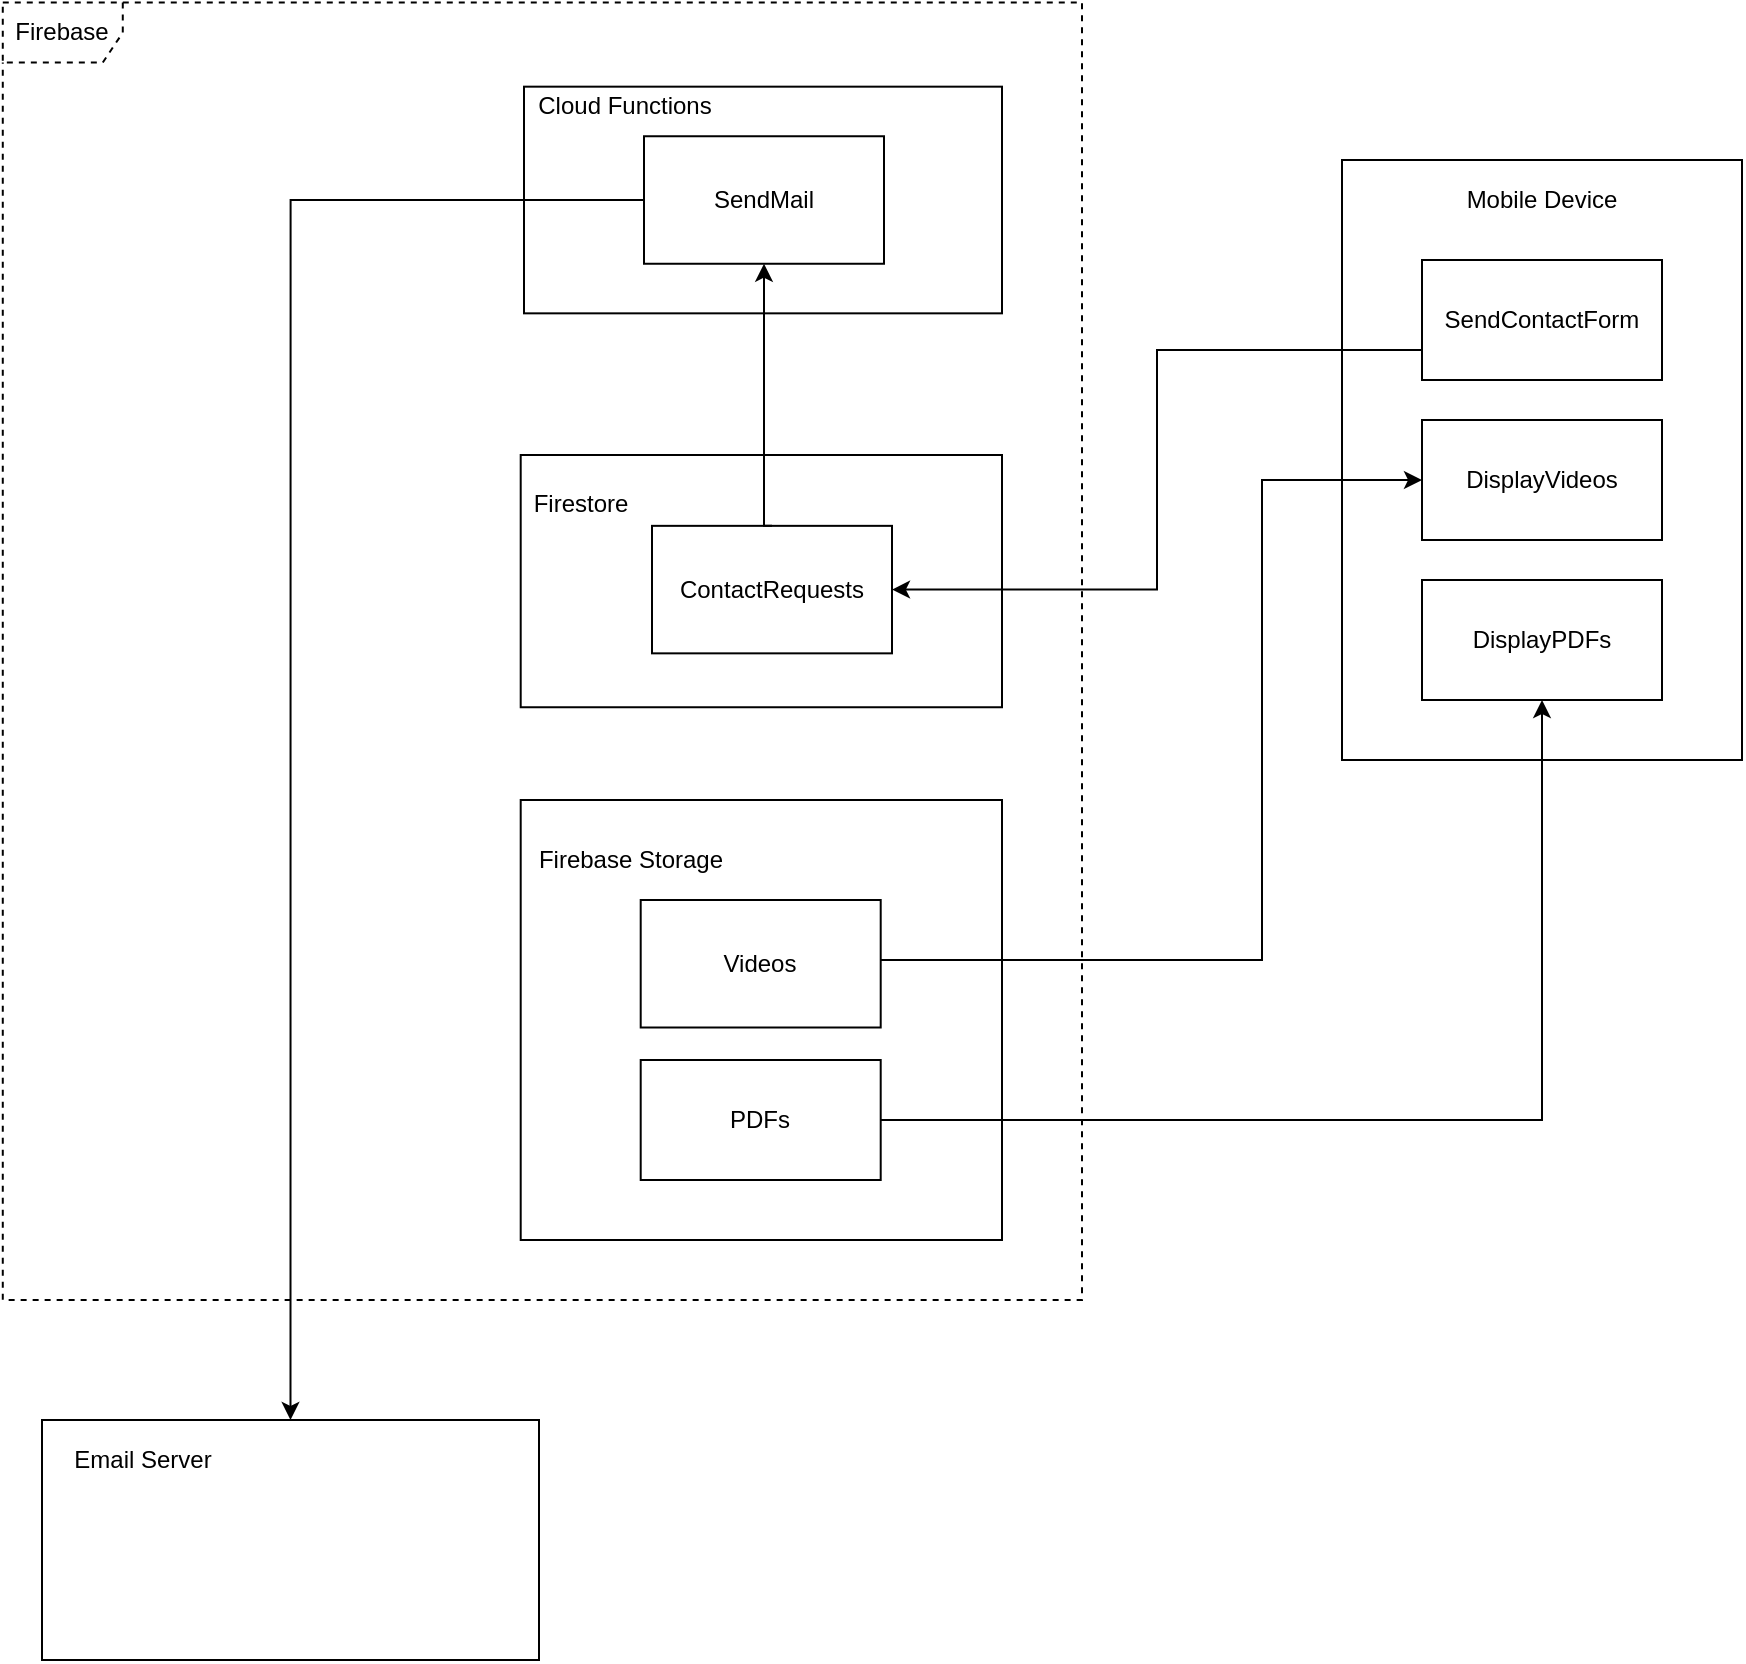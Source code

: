<mxfile version="13.7.3" type="device" pages="4"><diagram id="bMT0CShVq08Ej2n9uF70" name="Logical View"><mxGraphModel dx="1826" dy="3067" grid="1" gridSize="10" guides="1" tooltips="1" connect="1" arrows="1" fold="1" page="1" pageScale="1" pageWidth="850" pageHeight="1100" math="0" shadow="0"><root><mxCell id="0"/><mxCell id="1" parent="0"/><mxCell id="km49-5WfYTzUj_jQ60ud-4" value="" style="group" parent="1" vertex="1" connectable="0"><mxGeometry x="70" y="-1030" width="510" height="550" as="geometry"/></mxCell><mxCell id="km49-5WfYTzUj_jQ60ud-5" value="Firebase" style="shape=umlFrame;whiteSpace=wrap;html=1;dashed=1;gradientColor=#ffffff;" parent="km49-5WfYTzUj_jQ60ud-4" vertex="1"><mxGeometry x="-39.61" y="-98.71" width="539.61" height="648.71" as="geometry"/></mxCell><mxCell id="km49-5WfYTzUj_jQ60ud-13" value="" style="html=1;gradientColor=#ffffff;align=left;" parent="km49-5WfYTzUj_jQ60ud-4" vertex="1"><mxGeometry x="219.35" y="127.5" width="240.65" height="126.126" as="geometry"/></mxCell><mxCell id="km49-5WfYTzUj_jQ60ud-15" value="Firestore" style="text;html=1;resizable=0;autosize=1;align=center;verticalAlign=middle;points=[];fillColor=none;strokeColor=none;rounded=0;dashed=1;" parent="km49-5WfYTzUj_jQ60ud-4" vertex="1"><mxGeometry x="219.349" y="141.671" width="60" height="20" as="geometry"/></mxCell><mxCell id="XN94J7wR7XLBF-y_5Wc6-11" value="" style="html=1;gradientColor=#ffffff;align=left;" parent="km49-5WfYTzUj_jQ60ud-4" vertex="1"><mxGeometry x="219.35" y="300" width="240.65" height="220" as="geometry"/></mxCell><mxCell id="XN94J7wR7XLBF-y_5Wc6-12" value="Firebase Storage" style="text;html=1;resizable=0;autosize=1;align=center;verticalAlign=middle;points=[];fillColor=none;strokeColor=none;rounded=0;dashed=1;" parent="km49-5WfYTzUj_jQ60ud-4" vertex="1"><mxGeometry x="219.349" y="320.001" width="110" height="20" as="geometry"/></mxCell><mxCell id="km49-5WfYTzUj_jQ60ud-12" value="" style="group" parent="km49-5WfYTzUj_jQ60ud-4" vertex="1" connectable="0"><mxGeometry x="221" y="-56.667" width="239" height="113.333" as="geometry"/></mxCell><mxCell id="km49-5WfYTzUj_jQ60ud-2" value="" style="html=1;gradientColor=#ffffff;align=left;" parent="km49-5WfYTzUj_jQ60ud-12" vertex="1"><mxGeometry width="239" height="113.333" as="geometry"/></mxCell><mxCell id="km49-5WfYTzUj_jQ60ud-3" value="Cloud Functions" style="text;html=1;resizable=0;autosize=1;align=center;verticalAlign=middle;points=[];fillColor=none;strokeColor=none;rounded=0;dashed=1;" parent="km49-5WfYTzUj_jQ60ud-12" vertex="1"><mxGeometry x="0.003" y="0.004" width="100" height="20" as="geometry"/></mxCell><mxCell id="ZtVKUkxPyJS5g0SBSnS4-1" value="SendMail" style="rounded=0;whiteSpace=wrap;html=1;" parent="km49-5WfYTzUj_jQ60ud-12" vertex="1"><mxGeometry x="60" y="24.792" width="120" height="63.75" as="geometry"/></mxCell><mxCell id="ZtVKUkxPyJS5g0SBSnS4-11" value="ContactRequests" style="rounded=0;whiteSpace=wrap;html=1;" parent="km49-5WfYTzUj_jQ60ud-4" vertex="1"><mxGeometry x="285" y="162.924" width="120" height="63.75" as="geometry"/></mxCell><mxCell id="ZtVKUkxPyJS5g0SBSnS4-15" value="Videos" style="rounded=0;whiteSpace=wrap;html=1;" parent="km49-5WfYTzUj_jQ60ud-4" vertex="1"><mxGeometry x="279.35" y="350" width="120" height="63.75" as="geometry"/></mxCell><mxCell id="ZtVKUkxPyJS5g0SBSnS4-17" value="PDFs" style="rounded=0;whiteSpace=wrap;html=1;" parent="km49-5WfYTzUj_jQ60ud-4" vertex="1"><mxGeometry x="279.35" y="430" width="120" height="60" as="geometry"/></mxCell><mxCell id="ZtVKUkxPyJS5g0SBSnS4-8" style="edgeStyle=orthogonalEdgeStyle;rounded=0;orthogonalLoop=1;jettySize=auto;html=1;exitX=0.5;exitY=0;exitDx=0;exitDy=0;entryX=0.5;entryY=1;entryDx=0;entryDy=0;" parent="km49-5WfYTzUj_jQ60ud-4" source="ZtVKUkxPyJS5g0SBSnS4-11" target="ZtVKUkxPyJS5g0SBSnS4-1" edge="1"><mxGeometry relative="1" as="geometry"><mxPoint x="610" y="30" as="sourcePoint"/><mxPoint x="411" y="28" as="targetPoint"/><Array as="points"><mxPoint x="341" y="163"/></Array></mxGeometry></mxCell><mxCell id="km49-5WfYTzUj_jQ60ud-11" value="" style="rounded=0;whiteSpace=wrap;html=1;gradientColor=#ffffff;" parent="1" vertex="1"><mxGeometry x="700" y="-1050" width="200" height="300" as="geometry"/></mxCell><mxCell id="XN94J7wR7XLBF-y_5Wc6-2" value="" style="group" parent="1" vertex="1" connectable="0"><mxGeometry x="50" y="-420" width="248.5" height="120" as="geometry"/></mxCell><mxCell id="XN94J7wR7XLBF-y_5Wc6-3" value="" style="html=1;gradientColor=#ffffff;align=left;" parent="XN94J7wR7XLBF-y_5Wc6-2" vertex="1"><mxGeometry width="248.5" height="120" as="geometry"/></mxCell><mxCell id="XN94J7wR7XLBF-y_5Wc6-4" value="Email Server" style="text;html=1;resizable=0;autosize=1;align=center;verticalAlign=middle;points=[];fillColor=none;strokeColor=none;rounded=0;dashed=1;" parent="XN94J7wR7XLBF-y_5Wc6-2" vertex="1"><mxGeometry x="10.004" y="10.004" width="80" height="20" as="geometry"/></mxCell><mxCell id="XN94J7wR7XLBF-y_5Wc6-6" style="edgeStyle=orthogonalEdgeStyle;rounded=0;orthogonalLoop=1;jettySize=auto;html=1;entryX=0.5;entryY=0;entryDx=0;entryDy=0;exitX=0;exitY=0.5;exitDx=0;exitDy=0;" parent="1" source="ZtVKUkxPyJS5g0SBSnS4-1" target="XN94J7wR7XLBF-y_5Wc6-3" edge="1"><mxGeometry relative="1" as="geometry"/></mxCell><mxCell id="XN94J7wR7XLBF-y_5Wc6-14" style="edgeStyle=orthogonalEdgeStyle;rounded=0;orthogonalLoop=1;jettySize=auto;html=1;entryX=0;entryY=0.5;entryDx=0;entryDy=0;" parent="1" source="ZtVKUkxPyJS5g0SBSnS4-15" target="ZtVKUkxPyJS5g0SBSnS4-12" edge="1"><mxGeometry relative="1" as="geometry"><mxPoint x="800" y="-800" as="targetPoint"/><Array as="points"><mxPoint x="660" y="-650"/><mxPoint x="660" y="-890"/></Array></mxGeometry></mxCell><mxCell id="ZtVKUkxPyJS5g0SBSnS4-10" style="edgeStyle=orthogonalEdgeStyle;rounded=0;orthogonalLoop=1;jettySize=auto;html=1;exitX=0;exitY=0.75;exitDx=0;exitDy=0;entryX=1;entryY=0.5;entryDx=0;entryDy=0;" parent="1" source="ZtVKUkxPyJS5g0SBSnS4-6" target="ZtVKUkxPyJS5g0SBSnS4-11" edge="1"><mxGeometry relative="1" as="geometry"/></mxCell><mxCell id="ZtVKUkxPyJS5g0SBSnS4-6" value="SendContactForm" style="rounded=0;whiteSpace=wrap;html=1;" parent="1" vertex="1"><mxGeometry x="740" y="-1000" width="120" height="60" as="geometry"/></mxCell><mxCell id="ZtVKUkxPyJS5g0SBSnS4-12" value="DisplayVideos" style="rounded=0;whiteSpace=wrap;html=1;" parent="1" vertex="1"><mxGeometry x="740" y="-920" width="120" height="60" as="geometry"/></mxCell><mxCell id="ZtVKUkxPyJS5g0SBSnS4-14" value="Mobile Device" style="text;html=1;strokeColor=none;fillColor=none;align=center;verticalAlign=middle;whiteSpace=wrap;rounded=0;" parent="1" vertex="1"><mxGeometry x="750" y="-1040" width="100" height="20" as="geometry"/></mxCell><mxCell id="ZtVKUkxPyJS5g0SBSnS4-18" value="DisplayPDFs" style="rounded=0;whiteSpace=wrap;html=1;" parent="1" vertex="1"><mxGeometry x="740" y="-840" width="120" height="60" as="geometry"/></mxCell><mxCell id="ZtVKUkxPyJS5g0SBSnS4-19" style="edgeStyle=orthogonalEdgeStyle;rounded=0;orthogonalLoop=1;jettySize=auto;html=1;exitX=1;exitY=0.5;exitDx=0;exitDy=0;entryX=0.5;entryY=1;entryDx=0;entryDy=0;" parent="1" source="ZtVKUkxPyJS5g0SBSnS4-17" target="ZtVKUkxPyJS5g0SBSnS4-18" edge="1"><mxGeometry relative="1" as="geometry"/></mxCell></root></mxGraphModel></diagram><diagram id="W8rGTQilipVuCinU4-Am" name="Physical View"><mxGraphModel dx="1264" dy="592" grid="1" gridSize="10" guides="1" tooltips="1" connect="1" arrows="1" fold="1" page="1" pageScale="1" pageWidth="850" pageHeight="1100" math="0" shadow="0"><root><mxCell id="aKV_XLUI-L4lT0sEZE_H-0"/><mxCell id="aKV_XLUI-L4lT0sEZE_H-1" parent="aKV_XLUI-L4lT0sEZE_H-0"/><mxCell id="aK20j644FgL5TDHcuYxx-0" value="Firebase" style="shape=umlFrame;whiteSpace=wrap;html=1;dashed=1;gradientColor=#ffffff;" parent="aKV_XLUI-L4lT0sEZE_H-1" vertex="1"><mxGeometry x="40" y="40" width="260" height="360" as="geometry"/></mxCell><mxCell id="gJoaXDOzKBi1SrwI4a74-1" style="edgeStyle=orthogonalEdgeStyle;rounded=0;orthogonalLoop=1;jettySize=auto;html=1;entryX=-0.004;entryY=0.81;entryDx=0;entryDy=0;entryPerimeter=0;" parent="aKV_XLUI-L4lT0sEZE_H-1" source="kFizrRC1tmIKcm3bV-50-24" target="2Xi1L11MYhu1eCt4mAyI-0" edge="1"><mxGeometry relative="1" as="geometry"/></mxCell><mxCell id="kFizrRC1tmIKcm3bV-50-24" value="Firebase Storage" style="aspect=fixed;perimeter=ellipsePerimeter;html=1;align=center;shadow=0;dashed=0;spacingTop=3;image;image=img/lib/active_directory/generic_server.svg;" parent="aKV_XLUI-L4lT0sEZE_H-1" vertex="1"><mxGeometry x="218" y="290" width="39.2" height="70" as="geometry"/></mxCell><mxCell id="kFizrRC1tmIKcm3bV-50-25" value="Firebase" style="aspect=fixed;perimeter=ellipsePerimeter;html=1;align=center;shadow=0;dashed=0;spacingTop=3;image;image=img/lib/active_directory/generic_server.svg;" parent="aKV_XLUI-L4lT0sEZE_H-1" vertex="1"><mxGeometry x="218" y="175" width="39.2" height="70" as="geometry"/></mxCell><mxCell id="gJoaXDOzKBi1SrwI4a74-2" style="edgeStyle=orthogonalEdgeStyle;rounded=0;orthogonalLoop=1;jettySize=auto;html=1;exitX=0;exitY=0.5;exitDx=0;exitDy=0;entryX=0.5;entryY=0;entryDx=0;entryDy=0;" parent="aKV_XLUI-L4lT0sEZE_H-1" source="kFizrRC1tmIKcm3bV-50-26" target="kFizrRC1tmIKcm3bV-50-27" edge="1"><mxGeometry relative="1" as="geometry"/></mxCell><mxCell id="kFizrRC1tmIKcm3bV-50-26" value="Cloud Functions" style="aspect=fixed;perimeter=ellipsePerimeter;html=1;align=center;shadow=0;dashed=0;spacingTop=3;image;image=img/lib/active_directory/generic_server.svg;" parent="aKV_XLUI-L4lT0sEZE_H-1" vertex="1"><mxGeometry x="218" y="60" width="39.2" height="70" as="geometry"/></mxCell><mxCell id="kFizrRC1tmIKcm3bV-50-27" value="Mail Server" style="aspect=fixed;perimeter=ellipsePerimeter;html=1;align=center;shadow=0;dashed=0;spacingTop=3;image;image=img/lib/active_directory/generic_server.svg;" parent="aKV_XLUI-L4lT0sEZE_H-1" vertex="1"><mxGeometry x="90" y="430" width="39.2" height="70" as="geometry"/></mxCell><mxCell id="hd0oNLSRZhXBTgo0dik--1" style="edgeStyle=orthogonalEdgeStyle;rounded=0;orthogonalLoop=1;jettySize=auto;html=1;entryX=1;entryY=0.5;entryDx=0;entryDy=0;" parent="aKV_XLUI-L4lT0sEZE_H-1" source="2Xi1L11MYhu1eCt4mAyI-0" target="kFizrRC1tmIKcm3bV-50-26" edge="1"><mxGeometry relative="1" as="geometry"><Array as="points"><mxPoint x="451" y="95"/></Array></mxGeometry></mxCell><mxCell id="hd0oNLSRZhXBTgo0dik--2" style="edgeStyle=orthogonalEdgeStyle;rounded=0;orthogonalLoop=1;jettySize=auto;html=1;" parent="aKV_XLUI-L4lT0sEZE_H-1" source="2Xi1L11MYhu1eCt4mAyI-0" target="kFizrRC1tmIKcm3bV-50-25" edge="1"><mxGeometry relative="1" as="geometry"/></mxCell><mxCell id="2Xi1L11MYhu1eCt4mAyI-0" value="Mobile Device" style="verticalLabelPosition=bottom;verticalAlign=top;html=1;shadow=0;dashed=0;strokeWidth=1;shape=mxgraph.android.phone2;strokeColor=#c0c0c0;" parent="aKV_XLUI-L4lT0sEZE_H-1" vertex="1"><mxGeometry x="425" y="160" width="51.28" height="100" as="geometry"/></mxCell></root></mxGraphModel></diagram><diagram id="gUn6s7pEqkyoHVhGCALR" name="Development View"><mxGraphModel dx="2107" dy="987" grid="1" gridSize="10" guides="1" tooltips="1" connect="1" arrows="1" fold="1" page="1" pageScale="1" pageWidth="850" pageHeight="1100" math="0" shadow="0"><root><mxCell id="8YMoaKIFpY8OmmjfQo6V-0"/><mxCell id="8YMoaKIFpY8OmmjfQo6V-1" parent="8YMoaKIFpY8OmmjfQo6V-0"/></root></mxGraphModel></diagram><diagram id="ZqzorrxqBrIlNh74ILbo" name="Process View"><mxGraphModel dx="1264" dy="592" grid="1" gridSize="10" guides="1" tooltips="1" connect="1" arrows="1" fold="1" page="1" pageScale="1" pageWidth="850" pageHeight="1100" math="0" shadow="0"><root><mxCell id="PQYUNOce0uo1fxgKNjcX-0"/><mxCell id="PQYUNOce0uo1fxgKNjcX-1" parent="PQYUNOce0uo1fxgKNjcX-0"/></root></mxGraphModel></diagram></mxfile>